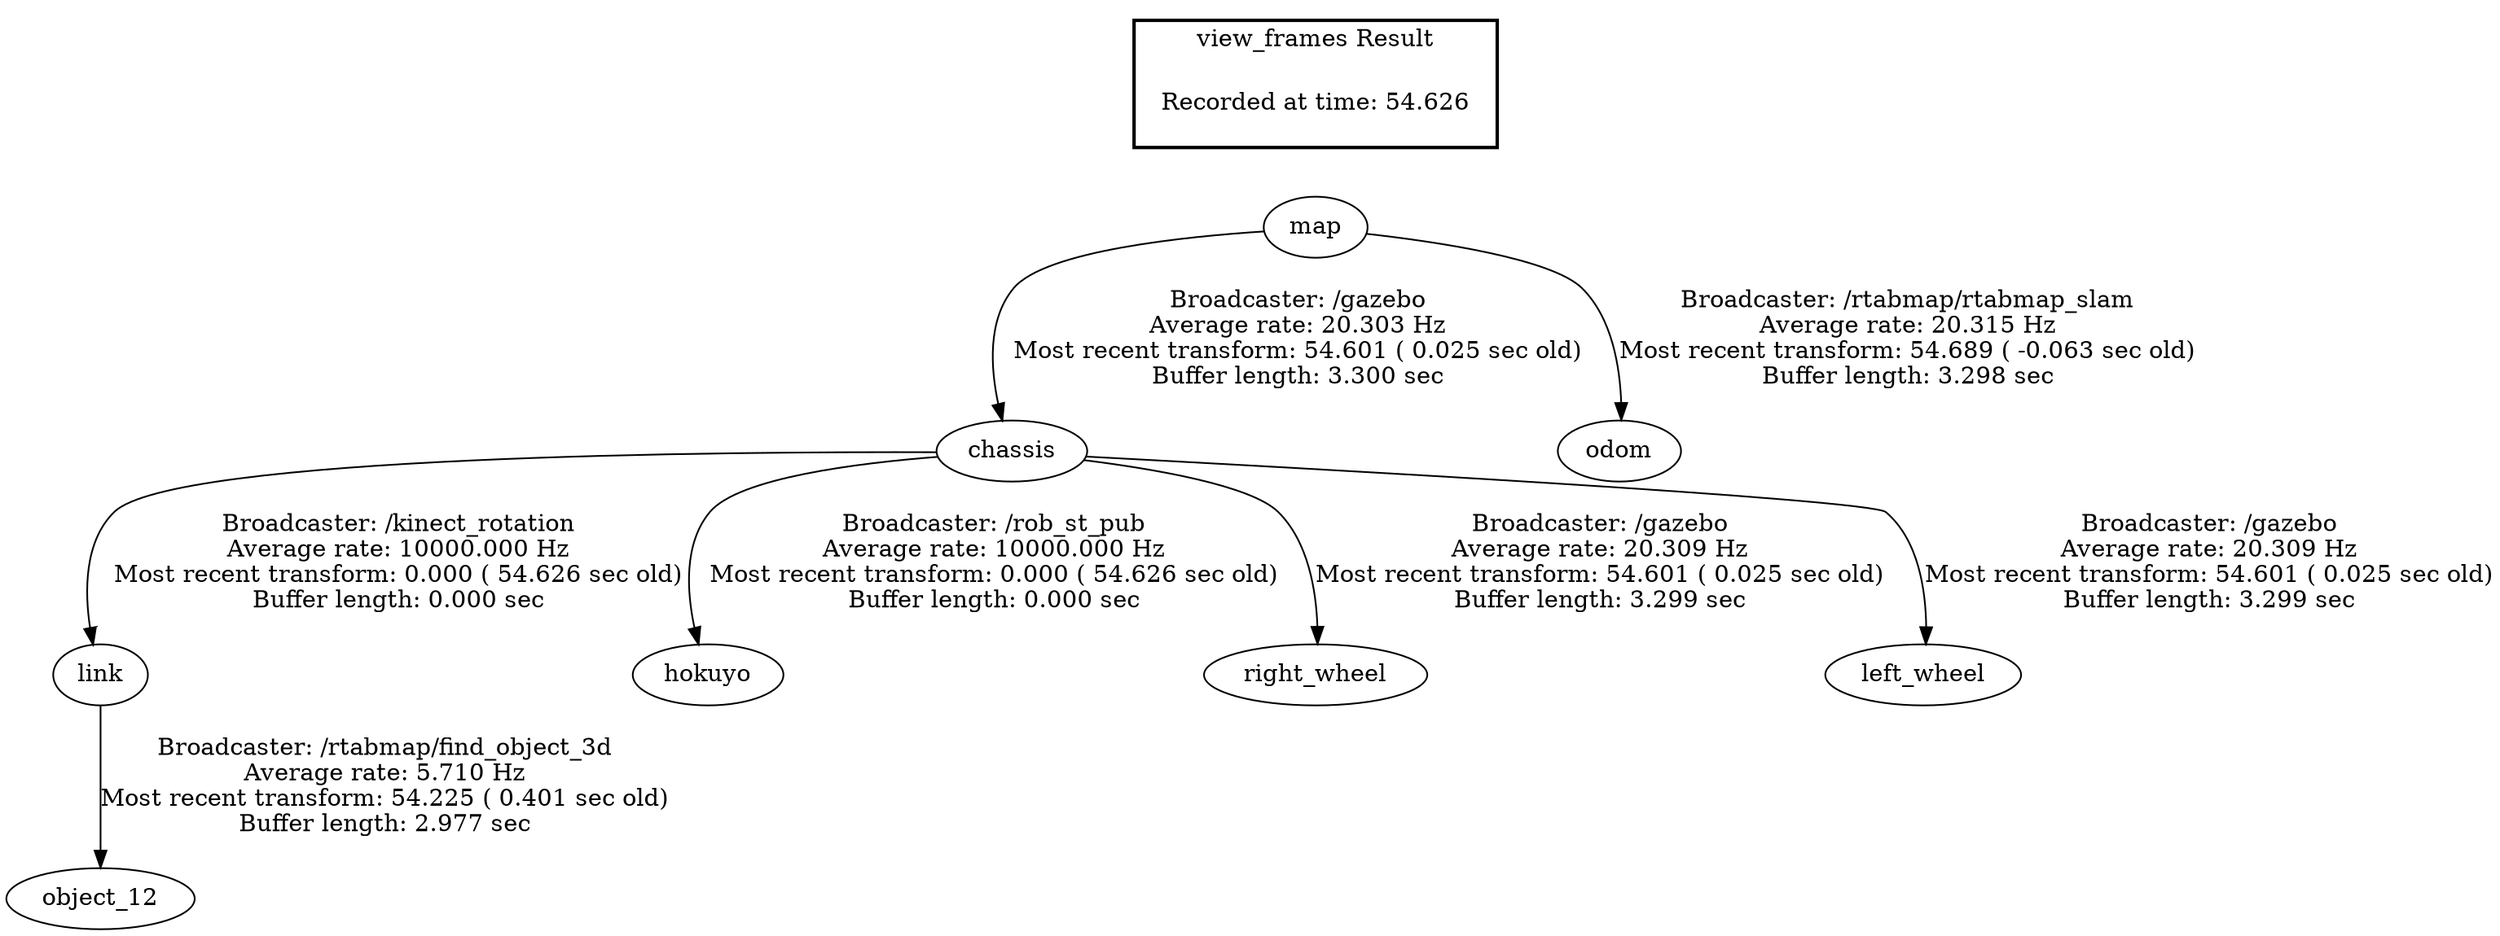 digraph G {
"chassis" -> "link"[label="Broadcaster: /kinect_rotation\nAverage rate: 10000.000 Hz\nMost recent transform: 0.000 ( 54.626 sec old)\nBuffer length: 0.000 sec\n"];
"map" -> "chassis"[label="Broadcaster: /gazebo\nAverage rate: 20.303 Hz\nMost recent transform: 54.601 ( 0.025 sec old)\nBuffer length: 3.300 sec\n"];
"chassis" -> "hokuyo"[label="Broadcaster: /rob_st_pub\nAverage rate: 10000.000 Hz\nMost recent transform: 0.000 ( 54.626 sec old)\nBuffer length: 0.000 sec\n"];
"map" -> "odom"[label="Broadcaster: /rtabmap/rtabmap_slam\nAverage rate: 20.315 Hz\nMost recent transform: 54.689 ( -0.063 sec old)\nBuffer length: 3.298 sec\n"];
"chassis" -> "right_wheel"[label="Broadcaster: /gazebo\nAverage rate: 20.309 Hz\nMost recent transform: 54.601 ( 0.025 sec old)\nBuffer length: 3.299 sec\n"];
"chassis" -> "left_wheel"[label="Broadcaster: /gazebo\nAverage rate: 20.309 Hz\nMost recent transform: 54.601 ( 0.025 sec old)\nBuffer length: 3.299 sec\n"];
"link" -> "object_12"[label="Broadcaster: /rtabmap/find_object_3d\nAverage rate: 5.710 Hz\nMost recent transform: 54.225 ( 0.401 sec old)\nBuffer length: 2.977 sec\n"];
edge [style=invis];
 subgraph cluster_legend { style=bold; color=black; label ="view_frames Result";
"Recorded at time: 54.626"[ shape=plaintext ] ;
 }->"map";
}